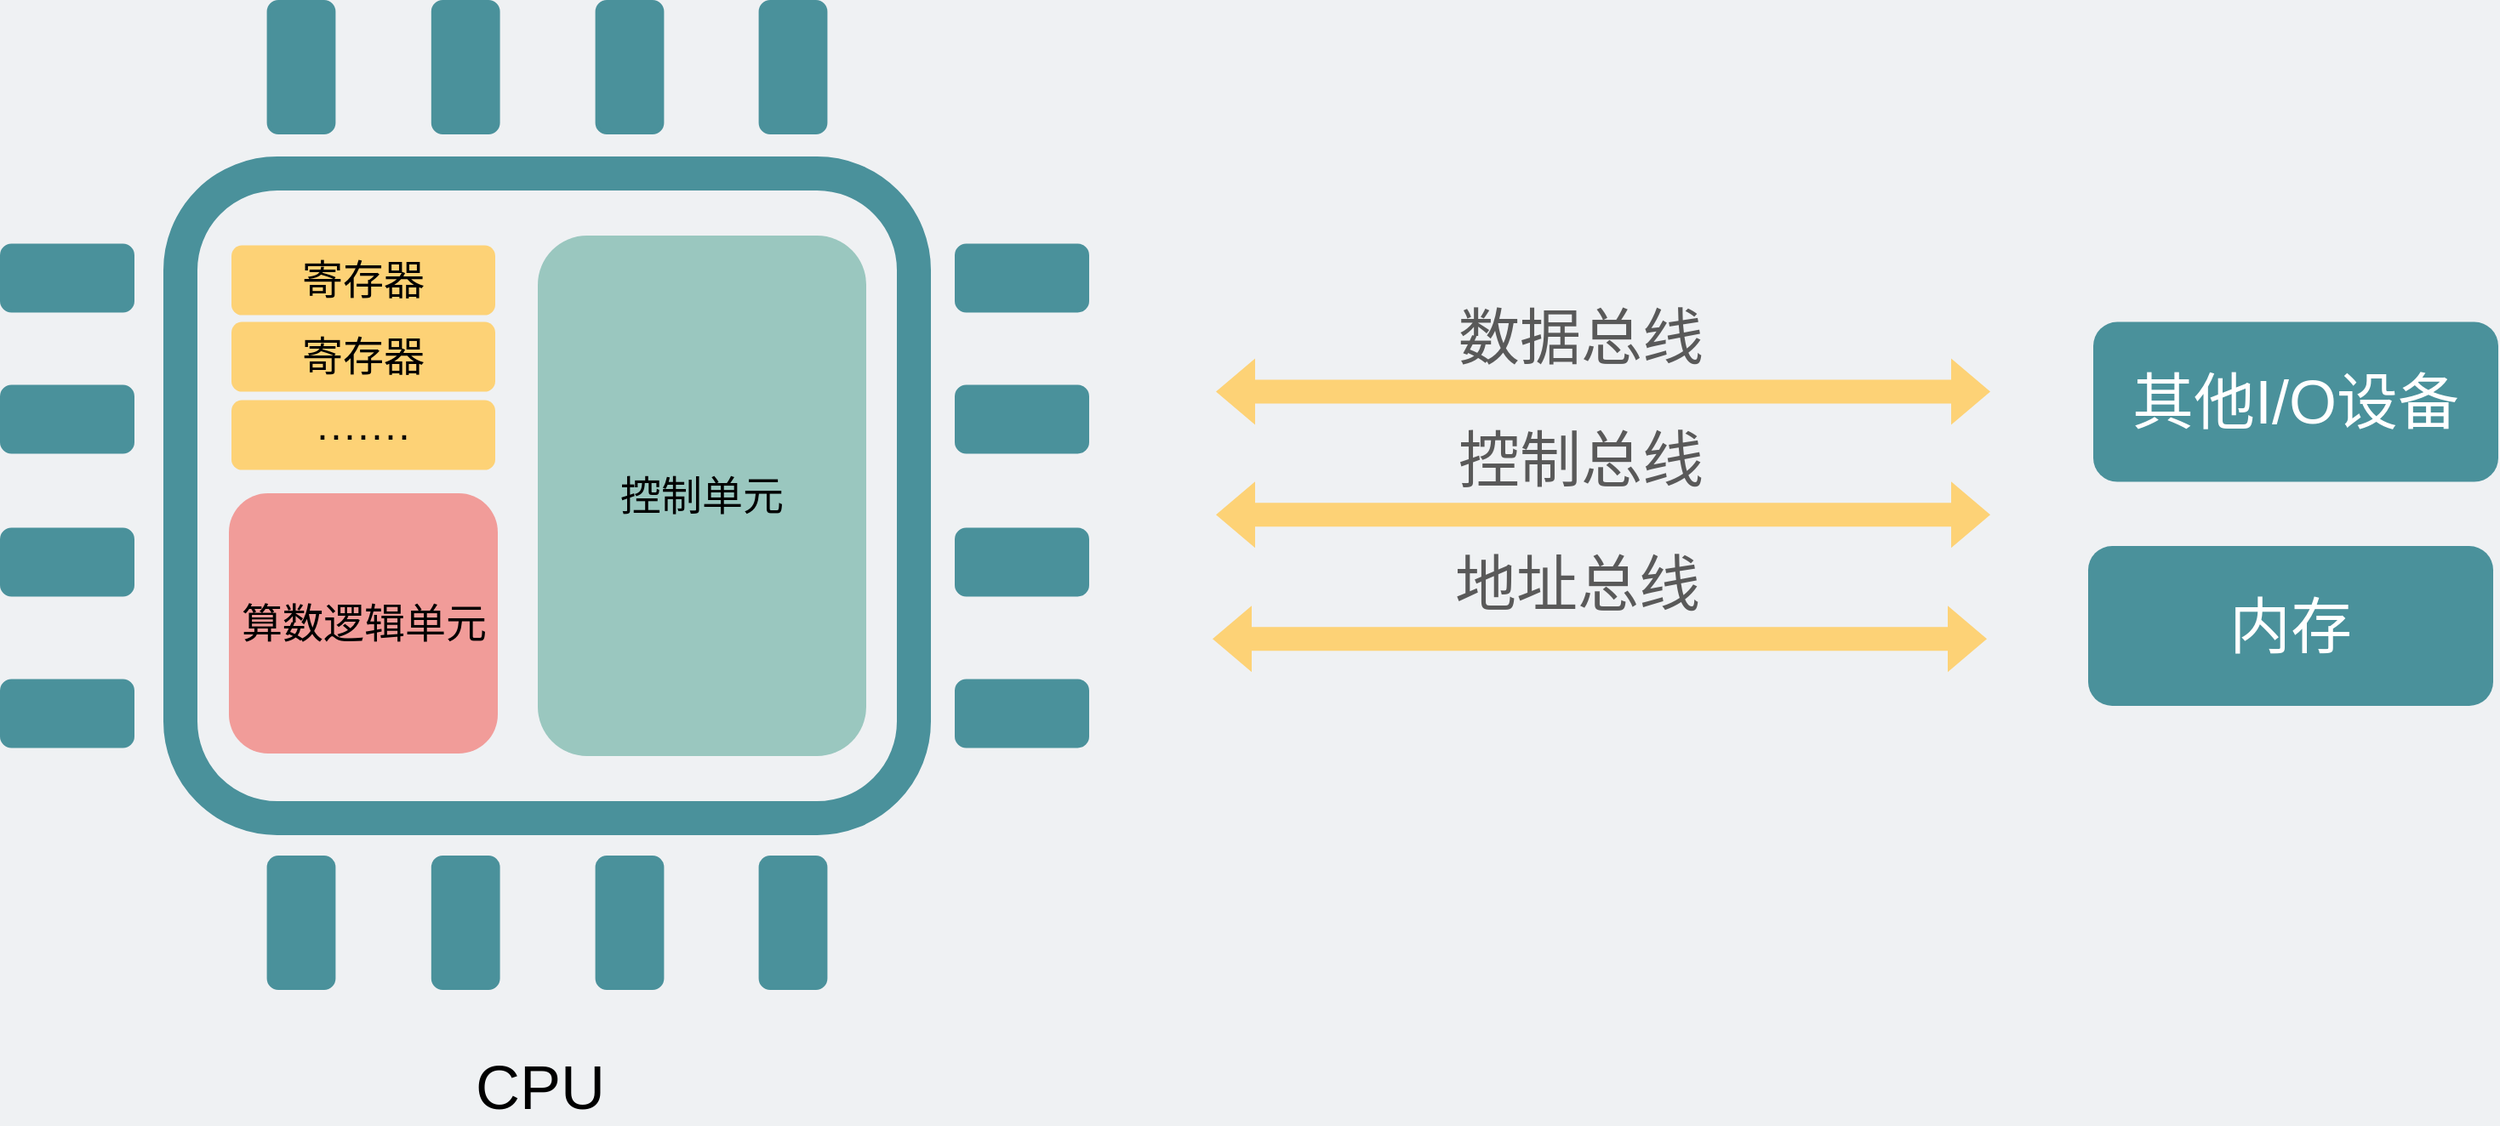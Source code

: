<mxfile version="16.6.4" type="github">
  <diagram id="3228e29e-7158-1315-38df-8450db1d8a1d" name="Page-1">
    <mxGraphModel dx="1846" dy="917" grid="0" gridSize="10" guides="1" tooltips="1" connect="1" arrows="1" fold="1" page="1" pageScale="1" pageWidth="1700" pageHeight="270" background="#EFF1F3" math="0" shadow="0">
      <root>
        <mxCell id="0" />
        <mxCell id="1" parent="0" />
        <mxCell id="0Nolc02TWjUxMofPgPxu-9" value="" style="rounded=1;whiteSpace=wrap;html=1;fontSize=24;fillColor=none;strokeWidth=20;strokeColor=#4A919B;" parent="1" vertex="1">
          <mxGeometry x="222" y="1265" width="431" height="379" as="geometry" />
        </mxCell>
        <mxCell id="BwsGhU0z2LOlRKF7XBy6-3" value="寄存器" style="rounded=1;whiteSpace=wrap;html=1;fillColor=#FDD276;strokeColor=none;fontSize=24;" parent="1" vertex="1">
          <mxGeometry x="252" y="1307.3" width="155" height="41" as="geometry" />
        </mxCell>
        <mxCell id="0Nolc02TWjUxMofPgPxu-3" value="寄存器" style="rounded=1;whiteSpace=wrap;html=1;fillColor=#FDD276;strokeColor=none;fontSize=24;" parent="1" vertex="1">
          <mxGeometry x="252" y="1352.3" width="155" height="41" as="geometry" />
        </mxCell>
        <mxCell id="0Nolc02TWjUxMofPgPxu-4" value="·······" style="rounded=1;whiteSpace=wrap;html=1;fillColor=#FDD276;strokeColor=none;fontSize=24;" parent="1" vertex="1">
          <mxGeometry x="252" y="1398.3" width="155" height="41" as="geometry" />
        </mxCell>
        <mxCell id="0Nolc02TWjUxMofPgPxu-5" value="控制单元" style="rounded=1;whiteSpace=wrap;html=1;fillColor=#9AC7BF;strokeColor=none;fontSize=24;" parent="1" vertex="1">
          <mxGeometry x="432" y="1301.5" width="193" height="306" as="geometry" />
        </mxCell>
        <mxCell id="0Nolc02TWjUxMofPgPxu-8" value="算数逻辑单元" style="rounded=1;whiteSpace=wrap;html=1;fillColor=#F19C99;strokeColor=none;fontSize=24;" parent="1" vertex="1">
          <mxGeometry x="250.5" y="1453" width="158" height="153" as="geometry" />
        </mxCell>
        <mxCell id="0Nolc02TWjUxMofPgPxu-10" value="" style="rounded=1;whiteSpace=wrap;html=1;fontSize=24;strokeColor=#4A919B;strokeWidth=2;fillColor=#4A919B;" parent="1" vertex="1">
          <mxGeometry x="273.8" y="1164" width="38.4" height="77" as="geometry" />
        </mxCell>
        <mxCell id="0Nolc02TWjUxMofPgPxu-18" value="" style="rounded=1;whiteSpace=wrap;html=1;fontSize=24;strokeColor=#4A919B;strokeWidth=2;fillColor=#4A919B;" parent="1" vertex="1">
          <mxGeometry x="370.4" y="1164" width="38.4" height="77" as="geometry" />
        </mxCell>
        <mxCell id="0Nolc02TWjUxMofPgPxu-19" value="" style="rounded=1;whiteSpace=wrap;html=1;fontSize=24;strokeColor=#4A919B;strokeWidth=2;fillColor=#4A919B;" parent="1" vertex="1">
          <mxGeometry x="466.8" y="1164" width="38.4" height="77" as="geometry" />
        </mxCell>
        <mxCell id="0Nolc02TWjUxMofPgPxu-21" value="" style="rounded=1;whiteSpace=wrap;html=1;fontSize=24;strokeColor=#4A919B;strokeWidth=2;fillColor=#4A919B;" parent="1" vertex="1">
          <mxGeometry x="562.8" y="1164" width="38.4" height="77" as="geometry" />
        </mxCell>
        <mxCell id="0Nolc02TWjUxMofPgPxu-23" value="" style="rounded=1;whiteSpace=wrap;html=1;fontSize=24;strokeColor=#4A919B;strokeWidth=2;fillColor=#4A919B;" parent="1" vertex="1">
          <mxGeometry x="273.8" y="1667" width="38.4" height="77" as="geometry" />
        </mxCell>
        <mxCell id="0Nolc02TWjUxMofPgPxu-24" value="" style="rounded=1;whiteSpace=wrap;html=1;fontSize=24;strokeColor=#4A919B;strokeWidth=2;fillColor=#4A919B;" parent="1" vertex="1">
          <mxGeometry x="370.4" y="1667" width="38.4" height="77" as="geometry" />
        </mxCell>
        <mxCell id="0Nolc02TWjUxMofPgPxu-25" value="" style="rounded=1;whiteSpace=wrap;html=1;fontSize=24;strokeColor=#4A919B;strokeWidth=2;fillColor=#4A919B;" parent="1" vertex="1">
          <mxGeometry x="466.8" y="1667" width="38.4" height="77" as="geometry" />
        </mxCell>
        <mxCell id="0Nolc02TWjUxMofPgPxu-26" value="" style="rounded=1;whiteSpace=wrap;html=1;fontSize=24;strokeColor=#4A919B;strokeWidth=2;fillColor=#4A919B;" parent="1" vertex="1">
          <mxGeometry x="562.8" y="1667" width="38.4" height="77" as="geometry" />
        </mxCell>
        <mxCell id="0Nolc02TWjUxMofPgPxu-27" value="" style="rounded=1;whiteSpace=wrap;html=1;fontSize=24;strokeColor=#4A919B;strokeWidth=2;fillColor=#4A919B;direction=south;" parent="1" vertex="1">
          <mxGeometry x="117" y="1563.3" width="77" height="38.4" as="geometry" />
        </mxCell>
        <mxCell id="0Nolc02TWjUxMofPgPxu-28" value="" style="rounded=1;whiteSpace=wrap;html=1;fontSize=24;strokeColor=#4A919B;strokeWidth=2;fillColor=#4A919B;direction=south;" parent="1" vertex="1">
          <mxGeometry x="117" y="1474.3" width="77" height="38.4" as="geometry" />
        </mxCell>
        <mxCell id="0Nolc02TWjUxMofPgPxu-29" value="" style="rounded=1;whiteSpace=wrap;html=1;fontSize=24;strokeColor=#4A919B;strokeWidth=2;fillColor=#4A919B;direction=south;" parent="1" vertex="1">
          <mxGeometry x="117" y="1390.3" width="77" height="38.4" as="geometry" />
        </mxCell>
        <mxCell id="0Nolc02TWjUxMofPgPxu-30" value="" style="rounded=1;whiteSpace=wrap;html=1;fontSize=24;strokeColor=#4A919B;strokeWidth=2;fillColor=#4A919B;direction=south;" parent="1" vertex="1">
          <mxGeometry x="117.0" y="1307.3" width="77" height="38.4" as="geometry" />
        </mxCell>
        <mxCell id="0Nolc02TWjUxMofPgPxu-31" value="" style="rounded=1;whiteSpace=wrap;html=1;fontSize=24;strokeColor=#4A919B;strokeWidth=2;fillColor=#4A919B;direction=south;" parent="1" vertex="1">
          <mxGeometry x="678" y="1563.3" width="77" height="38.4" as="geometry" />
        </mxCell>
        <mxCell id="0Nolc02TWjUxMofPgPxu-32" value="" style="rounded=1;whiteSpace=wrap;html=1;fontSize=24;strokeColor=#4A919B;strokeWidth=2;fillColor=#4A919B;direction=south;" parent="1" vertex="1">
          <mxGeometry x="678" y="1474.3" width="77" height="38.4" as="geometry" />
        </mxCell>
        <mxCell id="0Nolc02TWjUxMofPgPxu-33" value="" style="rounded=1;whiteSpace=wrap;html=1;fontSize=24;strokeColor=#4A919B;strokeWidth=2;fillColor=#4A919B;direction=south;" parent="1" vertex="1">
          <mxGeometry x="678" y="1390.3" width="77" height="38.4" as="geometry" />
        </mxCell>
        <mxCell id="0Nolc02TWjUxMofPgPxu-34" value="" style="rounded=1;whiteSpace=wrap;html=1;fontSize=24;strokeColor=#4A919B;strokeWidth=2;fillColor=#4A919B;direction=south;" parent="1" vertex="1">
          <mxGeometry x="678" y="1307.3" width="77" height="38.4" as="geometry" />
        </mxCell>
        <mxCell id="0Nolc02TWjUxMofPgPxu-36" value="&lt;font style=&quot;font-size: 36px&quot; color=&quot;#000000&quot;&gt;CPU&lt;/font&gt;" style="text;html=1;strokeColor=none;fillColor=none;align=center;verticalAlign=middle;whiteSpace=wrap;rounded=0;fontSize=24;fontColor=#595959;" parent="1" vertex="1">
          <mxGeometry x="376" y="1779" width="115" height="45" as="geometry" />
        </mxCell>
        <mxCell id="01zXMhBgvo-8C28YNf5V-1" value="&lt;font style=&quot;font-size: 36px&quot; color=&quot;#ffffff&quot;&gt;内存&lt;/font&gt;" style="rounded=1;whiteSpace=wrap;html=1;strokeColor=none;fillColor=#4A919B;" parent="1" vertex="1">
          <mxGeometry x="1343" y="1484" width="238" height="94" as="geometry" />
        </mxCell>
        <mxCell id="01zXMhBgvo-8C28YNf5V-2" value="&lt;font style=&quot;font-size: 36px&quot; color=&quot;#ffffff&quot;&gt;其他I/O设备&lt;/font&gt;" style="rounded=1;whiteSpace=wrap;html=1;strokeColor=none;fillColor=#4A919B;" parent="1" vertex="1">
          <mxGeometry x="1346" y="1352.3" width="238" height="94" as="geometry" />
        </mxCell>
        <mxCell id="gUbd1CEi9uyIXPE57Qf8-1" value="" style="shape=flexArrow;endArrow=classic;startArrow=classic;html=1;rounded=0;fontSize=36;fontColor=#FFFFFF;strokeWidth=5;strokeColor=none;fillColor=#FDD276;" edge="1" parent="1">
          <mxGeometry width="100" height="100" relative="1" as="geometry">
            <mxPoint x="828" y="1393.3" as="sourcePoint" />
            <mxPoint x="1288" y="1393.3" as="targetPoint" />
          </mxGeometry>
        </mxCell>
        <mxCell id="gUbd1CEi9uyIXPE57Qf8-2" value="&lt;font color=&quot;#595959&quot;&gt;数据总线&lt;/font&gt;" style="text;html=1;strokeColor=none;fillColor=none;align=center;verticalAlign=middle;whiteSpace=wrap;rounded=0;fontSize=36;fontColor=#FFFFFF;" vertex="1" parent="1">
          <mxGeometry x="951" y="1345.7" width="188" height="30" as="geometry" />
        </mxCell>
        <mxCell id="gUbd1CEi9uyIXPE57Qf8-3" value="" style="shape=flexArrow;endArrow=classic;startArrow=classic;html=1;rounded=0;fontSize=36;fontColor=#FFFFFF;strokeWidth=5;strokeColor=none;fillColor=#FDD276;" edge="1" parent="1">
          <mxGeometry width="100" height="100" relative="1" as="geometry">
            <mxPoint x="828" y="1465.6" as="sourcePoint" />
            <mxPoint x="1288" y="1465.6" as="targetPoint" />
          </mxGeometry>
        </mxCell>
        <mxCell id="gUbd1CEi9uyIXPE57Qf8-4" value="&lt;font color=&quot;#595959&quot;&gt;控制总线&lt;/font&gt;" style="text;html=1;strokeColor=none;fillColor=none;align=center;verticalAlign=middle;whiteSpace=wrap;rounded=0;fontSize=36;fontColor=#FFFFFF;" vertex="1" parent="1">
          <mxGeometry x="951" y="1418" width="188" height="30" as="geometry" />
        </mxCell>
        <mxCell id="gUbd1CEi9uyIXPE57Qf8-5" value="" style="shape=flexArrow;endArrow=classic;startArrow=classic;html=1;rounded=0;fontSize=36;fontColor=#FFFFFF;strokeWidth=5;strokeColor=none;fillColor=#FDD276;" edge="1" parent="1">
          <mxGeometry width="100" height="100" relative="1" as="geometry">
            <mxPoint x="826" y="1538.6" as="sourcePoint" />
            <mxPoint x="1286" y="1538.6" as="targetPoint" />
          </mxGeometry>
        </mxCell>
        <mxCell id="gUbd1CEi9uyIXPE57Qf8-6" value="&lt;font color=&quot;#595959&quot;&gt;地址总线&lt;/font&gt;" style="text;html=1;strokeColor=none;fillColor=none;align=center;verticalAlign=middle;whiteSpace=wrap;rounded=0;fontSize=36;fontColor=#FFFFFF;" vertex="1" parent="1">
          <mxGeometry x="949" y="1491" width="188" height="30" as="geometry" />
        </mxCell>
      </root>
    </mxGraphModel>
  </diagram>
</mxfile>
